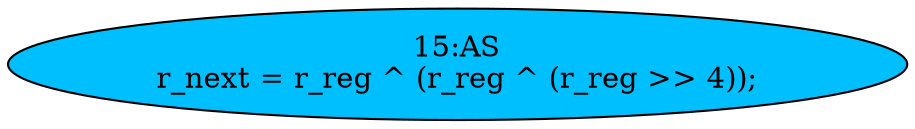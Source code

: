 strict digraph "" {
	node [label="\N"];
	"15:AS"	[ast="<pyverilog.vparser.ast.Assign object at 0x7fca56742890>",
		def_var="['r_next']",
		fillcolor=deepskyblue,
		label="15:AS
r_next = r_reg ^ (r_reg ^ (r_reg >> 4));",
		statements="[]",
		style=filled,
		typ=Assign,
		use_var="['r_reg', 'r_reg', 'r_reg']"];
}
